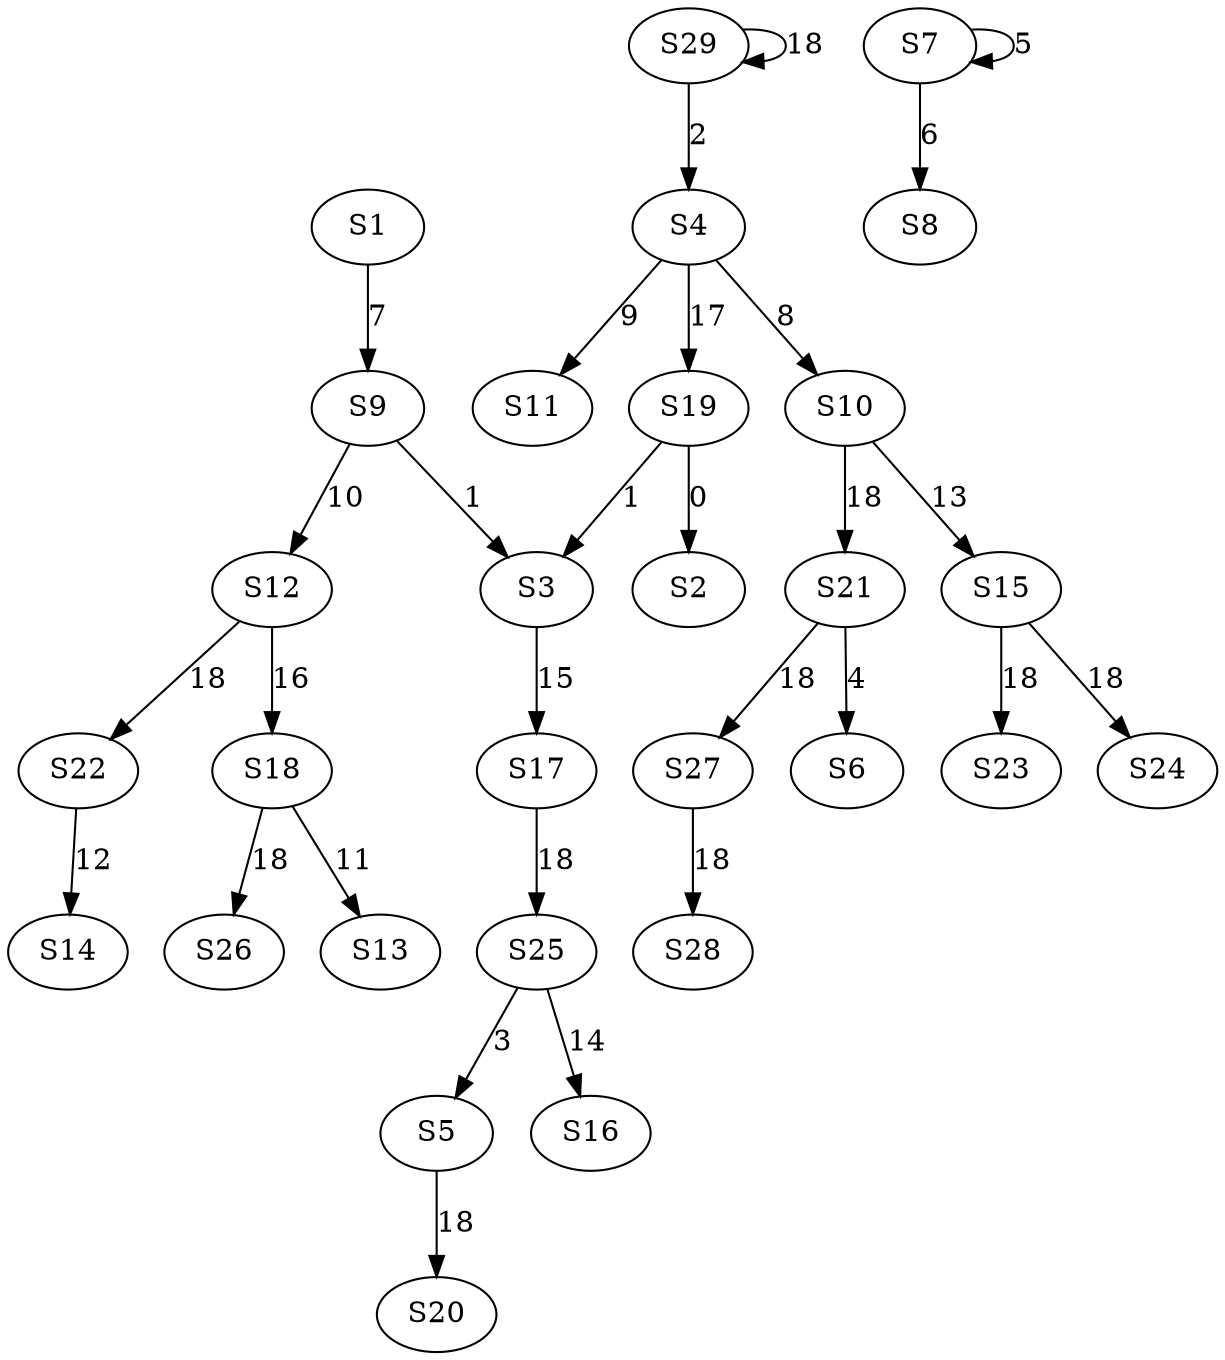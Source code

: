 strict digraph {
	S19 -> S2 [ label = 0 ];
	S19 -> S3 [ label = 1 ];
	S29 -> S4 [ label = 2 ];
	S25 -> S5 [ label = 3 ];
	S21 -> S6 [ label = 4 ];
	S7 -> S7 [ label = 5 ];
	S7 -> S8 [ label = 6 ];
	S1 -> S9 [ label = 7 ];
	S4 -> S10 [ label = 8 ];
	S4 -> S11 [ label = 9 ];
	S9 -> S12 [ label = 10 ];
	S18 -> S13 [ label = 11 ];
	S22 -> S14 [ label = 12 ];
	S10 -> S15 [ label = 13 ];
	S25 -> S16 [ label = 14 ];
	S3 -> S17 [ label = 15 ];
	S12 -> S18 [ label = 16 ];
	S4 -> S19 [ label = 17 ];
	S5 -> S20 [ label = 18 ];
	S10 -> S21 [ label = 18 ];
	S12 -> S22 [ label = 18 ];
	S15 -> S23 [ label = 18 ];
	S15 -> S24 [ label = 18 ];
	S17 -> S25 [ label = 18 ];
	S18 -> S26 [ label = 18 ];
	S21 -> S27 [ label = 18 ];
	S27 -> S28 [ label = 18 ];
	S29 -> S29 [ label = 18 ];
	S9 -> S3 [ label = 1 ];
}